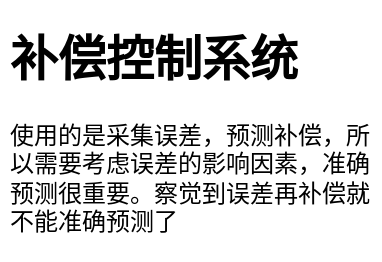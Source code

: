 <mxfile version="21.5.0" type="github">
  <diagram name="第 1 页" id="JhHIipqr7uCRNzOelNXE">
    <mxGraphModel dx="1185" dy="642" grid="1" gridSize="10" guides="1" tooltips="1" connect="1" arrows="1" fold="1" page="1" pageScale="1" pageWidth="827" pageHeight="1169" math="0" shadow="0">
      <root>
        <mxCell id="0" />
        <mxCell id="1" parent="0" />
        <mxCell id="nJraD3ANBiAQbve93qyU-1" value="&lt;h1&gt;补偿控制系统&lt;/h1&gt;&lt;div&gt;使用的是采集误差，预测补偿，所以需要考虑误差的影响因素，准确预测很重要。察觉到误差再补偿就不能准确预测了&lt;/div&gt;" style="text;html=1;strokeColor=none;fillColor=none;spacing=5;spacingTop=-20;whiteSpace=wrap;overflow=hidden;rounded=0;" vertex="1" parent="1">
          <mxGeometry x="590" y="560" width="190" height="120" as="geometry" />
        </mxCell>
      </root>
    </mxGraphModel>
  </diagram>
</mxfile>
